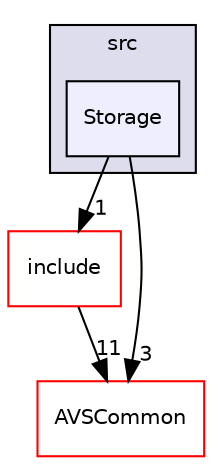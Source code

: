 digraph "/workplace/avs-device-sdk/AVSGatewayManager/src/Storage" {
  compound=true
  node [ fontsize="10", fontname="Helvetica"];
  edge [ labelfontsize="10", labelfontname="Helvetica"];
  subgraph clusterdir_fbd38a7cc650a7f1278835b7d1c2a9eb {
    graph [ bgcolor="#ddddee", pencolor="black", label="src" fontname="Helvetica", fontsize="10", URL="dir_fbd38a7cc650a7f1278835b7d1c2a9eb.html"]
  dir_e69ed8ad921a1438544b29e6c70f1af1 [shape=box, label="Storage", style="filled", fillcolor="#eeeeff", pencolor="black", URL="dir_e69ed8ad921a1438544b29e6c70f1af1.html"];
  }
  dir_93cb2441605e861868ee09096766059d [shape=box label="include" fillcolor="white" style="filled" color="red" URL="dir_93cb2441605e861868ee09096766059d.html"];
  dir_13e65effb2bde530b17b3d5eefcd0266 [shape=box label="AVSCommon" fillcolor="white" style="filled" color="red" URL="dir_13e65effb2bde530b17b3d5eefcd0266.html"];
  dir_93cb2441605e861868ee09096766059d->dir_13e65effb2bde530b17b3d5eefcd0266 [headlabel="11", labeldistance=1.5 headhref="dir_000248_000017.html"];
  dir_e69ed8ad921a1438544b29e6c70f1af1->dir_93cb2441605e861868ee09096766059d [headlabel="1", labeldistance=1.5 headhref="dir_000252_000248.html"];
  dir_e69ed8ad921a1438544b29e6c70f1af1->dir_13e65effb2bde530b17b3d5eefcd0266 [headlabel="3", labeldistance=1.5 headhref="dir_000252_000017.html"];
}
